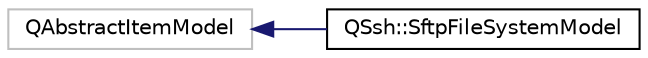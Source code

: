digraph "Graphical Class Hierarchy"
{
  edge [fontname="Helvetica",fontsize="10",labelfontname="Helvetica",labelfontsize="10"];
  node [fontname="Helvetica",fontsize="10",shape=record];
  rankdir="LR";
  Node289 [label="QAbstractItemModel",height=0.2,width=0.4,color="grey75", fillcolor="white", style="filled"];
  Node289 -> Node0 [dir="back",color="midnightblue",fontsize="10",style="solid",fontname="Helvetica"];
  Node0 [label="QSsh::SftpFileSystemModel",height=0.2,width=0.4,color="black", fillcolor="white", style="filled",URL="$class_q_ssh_1_1_sftp_file_system_model.html"];
}
